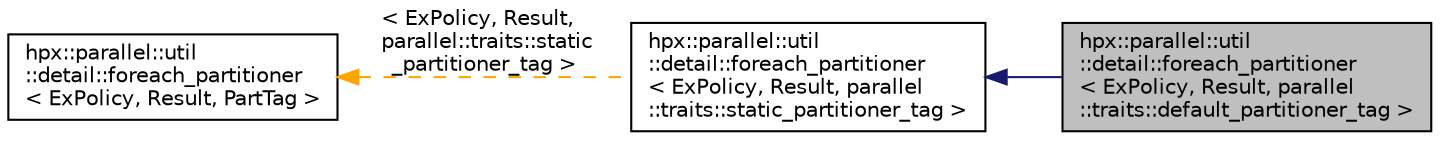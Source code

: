 digraph "hpx::parallel::util::detail::foreach_partitioner&lt; ExPolicy, Result, parallel::traits::default_partitioner_tag &gt;"
{
  edge [fontname="Helvetica",fontsize="10",labelfontname="Helvetica",labelfontsize="10"];
  node [fontname="Helvetica",fontsize="10",shape=record];
  rankdir="LR";
  Node3 [label="hpx::parallel::util\l::detail::foreach_partitioner\l\< ExPolicy, Result, parallel\l::traits::default_partitioner_tag \>",height=0.2,width=0.4,color="black", fillcolor="grey75", style="filled", fontcolor="black"];
  Node4 -> Node3 [dir="back",color="midnightblue",fontsize="10",style="solid",fontname="Helvetica"];
  Node4 [label="hpx::parallel::util\l::detail::foreach_partitioner\l\< ExPolicy, Result, parallel\l::traits::static_partitioner_tag \>",height=0.2,width=0.4,color="black", fillcolor="white", style="filled",URL="$d7/dcc/structhpx_1_1parallel_1_1util_1_1detail_1_1foreach__partitioner.html"];
  Node5 -> Node4 [dir="back",color="orange",fontsize="10",style="dashed",label=" \< ExPolicy, Result,\l parallel::traits::static\l_partitioner_tag \>" ,fontname="Helvetica"];
  Node5 [label="hpx::parallel::util\l::detail::foreach_partitioner\l\< ExPolicy, Result, PartTag \>",height=0.2,width=0.4,color="black", fillcolor="white", style="filled",URL="$d7/dcc/structhpx_1_1parallel_1_1util_1_1detail_1_1foreach__partitioner.html"];
}
